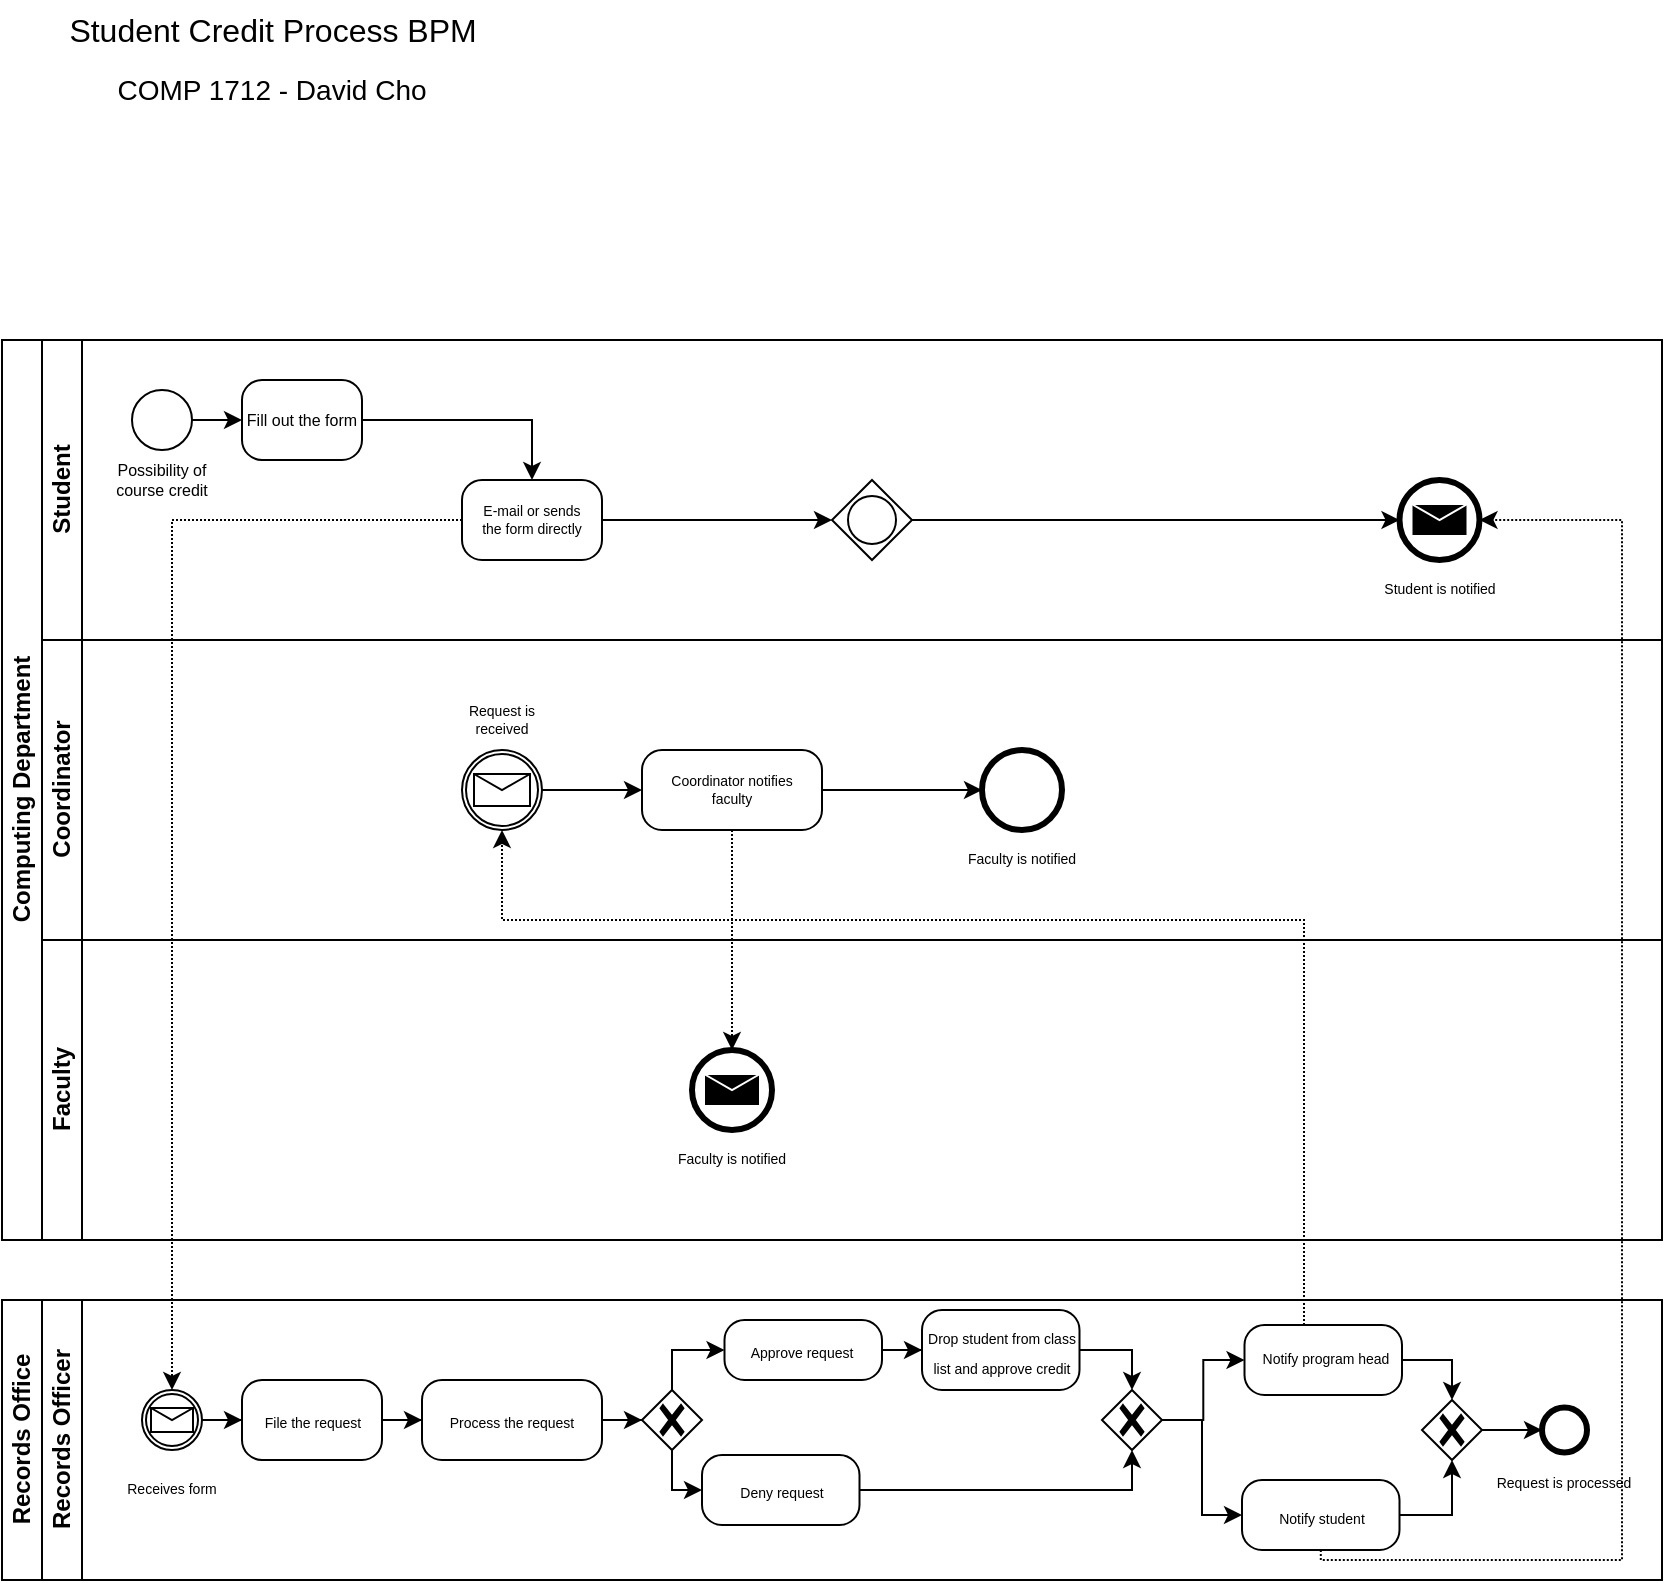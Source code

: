 <mxfile version="20.8.13" type="github">
  <diagram name="Page-1" id="qNks2tY5SsdPoUxaN__0">
    <mxGraphModel dx="775" dy="531" grid="1" gridSize="10" guides="1" tooltips="1" connect="1" arrows="1" fold="1" page="1" pageScale="1" pageWidth="850" pageHeight="1100" math="0" shadow="0">
      <root>
        <mxCell id="0" />
        <mxCell id="1" parent="0" />
        <mxCell id="rDgQw9CvAFv0JFJ6Pj6v-3" value="&lt;div&gt;Computing Department&lt;/div&gt;" style="swimlane;childLayout=stackLayout;resizeParent=1;resizeParentMax=0;horizontal=0;startSize=20;horizontalStack=0;html=1;" parent="1" vertex="1">
          <mxGeometry x="10" y="190" width="830" height="450" as="geometry" />
        </mxCell>
        <mxCell id="rDgQw9CvAFv0JFJ6Pj6v-4" value="Student" style="swimlane;startSize=20;horizontal=0;html=1;" parent="rDgQw9CvAFv0JFJ6Pj6v-3" vertex="1">
          <mxGeometry x="20" width="810" height="150" as="geometry" />
        </mxCell>
        <mxCell id="XUx5dcqfw2Mfjjz4u_Wo-21" value="" style="edgeStyle=orthogonalEdgeStyle;rounded=0;orthogonalLoop=1;jettySize=auto;html=1;" edge="1" parent="rDgQw9CvAFv0JFJ6Pj6v-4" source="3zHVbhgSwmODAuP6RIVM-1" target="DYCgU-3iIGWhfeMWR1PB-68">
          <mxGeometry relative="1" as="geometry" />
        </mxCell>
        <mxCell id="3zHVbhgSwmODAuP6RIVM-1" value="" style="points=[[0.145,0.145,0],[0.5,0,0],[0.855,0.145,0],[1,0.5,0],[0.855,0.855,0],[0.5,1,0],[0.145,0.855,0],[0,0.5,0]];shape=mxgraph.bpmn.event;html=1;verticalLabelPosition=bottom;labelBackgroundColor=#ffffff;verticalAlign=top;align=center;perimeter=ellipsePerimeter;outlineConnect=0;aspect=fixed;outline=standard;symbol=general;" parent="rDgQw9CvAFv0JFJ6Pj6v-4" vertex="1">
          <mxGeometry x="45" y="25" width="30" height="30" as="geometry" />
        </mxCell>
        <mxCell id="3zHVbhgSwmODAuP6RIVM-3" value="Possibility of course credit" style="text;html=1;strokeColor=none;fillColor=none;align=center;verticalAlign=middle;whiteSpace=wrap;rounded=0;fontSize=8;" parent="rDgQw9CvAFv0JFJ6Pj6v-4" vertex="1">
          <mxGeometry x="30" y="55" width="60" height="30" as="geometry" />
        </mxCell>
        <mxCell id="XUx5dcqfw2Mfjjz4u_Wo-91" style="edgeStyle=orthogonalEdgeStyle;rounded=0;orthogonalLoop=1;jettySize=auto;html=1;entryX=0.5;entryY=0;entryDx=0;entryDy=0;entryPerimeter=0;fontSize=14;" edge="1" parent="rDgQw9CvAFv0JFJ6Pj6v-4" source="DYCgU-3iIGWhfeMWR1PB-68" target="3zHVbhgSwmODAuP6RIVM-4">
          <mxGeometry relative="1" as="geometry" />
        </mxCell>
        <mxCell id="DYCgU-3iIGWhfeMWR1PB-68" value="Fill out the form" style="points=[[0.25,0,0],[0.5,0,0],[0.75,0,0],[1,0.25,0],[1,0.5,0],[1,0.75,0],[0.75,1,0],[0.5,1,0],[0.25,1,0],[0,0.75,0],[0,0.5,0],[0,0.25,0]];shape=mxgraph.bpmn.task;whiteSpace=wrap;rectStyle=rounded;size=10;html=1;taskMarker=abstract;fontSize=8;" parent="rDgQw9CvAFv0JFJ6Pj6v-4" vertex="1">
          <mxGeometry x="100" y="20" width="60" height="40" as="geometry" />
        </mxCell>
        <mxCell id="XUx5dcqfw2Mfjjz4u_Wo-68" style="edgeStyle=orthogonalEdgeStyle;rounded=0;orthogonalLoop=1;jettySize=auto;html=1;entryX=0;entryY=0.5;entryDx=0;entryDy=0;entryPerimeter=0;" edge="1" parent="rDgQw9CvAFv0JFJ6Pj6v-4" source="3zHVbhgSwmODAuP6RIVM-4" target="XUx5dcqfw2Mfjjz4u_Wo-67">
          <mxGeometry relative="1" as="geometry" />
        </mxCell>
        <mxCell id="3zHVbhgSwmODAuP6RIVM-4" value="" style="points=[[0.25,0,0],[0.5,0,0],[0.75,0,0],[1,0.25,0],[1,0.5,0],[1,0.75,0],[0.75,1,0],[0.5,1,0],[0.25,1,0],[0,0.75,0],[0,0.5,0],[0,0.25,0]];shape=mxgraph.bpmn.task;whiteSpace=wrap;rectStyle=rounded;size=10;html=1;taskMarker=abstract;" parent="rDgQw9CvAFv0JFJ6Pj6v-4" vertex="1">
          <mxGeometry x="210" y="70" width="70" height="40" as="geometry" />
        </mxCell>
        <mxCell id="XUx5dcqfw2Mfjjz4u_Wo-70" style="edgeStyle=orthogonalEdgeStyle;rounded=0;orthogonalLoop=1;jettySize=auto;html=1;" edge="1" parent="rDgQw9CvAFv0JFJ6Pj6v-4" source="XUx5dcqfw2Mfjjz4u_Wo-67" target="XUx5dcqfw2Mfjjz4u_Wo-69">
          <mxGeometry relative="1" as="geometry" />
        </mxCell>
        <mxCell id="XUx5dcqfw2Mfjjz4u_Wo-67" value="" style="points=[[0.25,0.25,0],[0.5,0,0],[0.75,0.25,0],[1,0.5,0],[0.75,0.75,0],[0.5,1,0],[0.25,0.75,0],[0,0.5,0]];shape=mxgraph.bpmn.gateway2;html=1;verticalLabelPosition=bottom;labelBackgroundColor=#ffffff;verticalAlign=top;align=center;perimeter=rhombusPerimeter;outlineConnect=0;outline=standard;symbol=general;" vertex="1" parent="rDgQw9CvAFv0JFJ6Pj6v-4">
          <mxGeometry x="395" y="70" width="40" height="40" as="geometry" />
        </mxCell>
        <mxCell id="XUx5dcqfw2Mfjjz4u_Wo-69" value="" style="points=[[0.145,0.145,0],[0.5,0,0],[0.855,0.145,0],[1,0.5,0],[0.855,0.855,0],[0.5,1,0],[0.145,0.855,0],[0,0.5,0]];shape=mxgraph.bpmn.event;html=1;verticalLabelPosition=bottom;labelBackgroundColor=#ffffff;verticalAlign=top;align=center;perimeter=ellipsePerimeter;outlineConnect=0;aspect=fixed;outline=end;symbol=message;" vertex="1" parent="rDgQw9CvAFv0JFJ6Pj6v-4">
          <mxGeometry x="678.75" y="70" width="40" height="40" as="geometry" />
        </mxCell>
        <mxCell id="XUx5dcqfw2Mfjjz4u_Wo-71" value="Student is notified" style="text;html=1;strokeColor=none;fillColor=none;align=center;verticalAlign=middle;whiteSpace=wrap;rounded=0;fontSize=7;" vertex="1" parent="rDgQw9CvAFv0JFJ6Pj6v-4">
          <mxGeometry x="668.75" y="110" width="60" height="30" as="geometry" />
        </mxCell>
        <mxCell id="3zHVbhgSwmODAuP6RIVM-8" value="E-mail or sends the form directly" style="text;html=1;strokeColor=none;fillColor=none;align=center;verticalAlign=middle;whiteSpace=wrap;rounded=0;fontSize=7;" parent="rDgQw9CvAFv0JFJ6Pj6v-4" vertex="1">
          <mxGeometry x="215" y="75" width="60" height="30" as="geometry" />
        </mxCell>
        <mxCell id="rDgQw9CvAFv0JFJ6Pj6v-5" value="Coordinator" style="swimlane;startSize=20;horizontal=0;html=1;" parent="rDgQw9CvAFv0JFJ6Pj6v-3" vertex="1">
          <mxGeometry x="20" y="150" width="810" height="150" as="geometry" />
        </mxCell>
        <mxCell id="XUx5dcqfw2Mfjjz4u_Wo-82" style="edgeStyle=orthogonalEdgeStyle;rounded=0;orthogonalLoop=1;jettySize=auto;html=1;entryX=0;entryY=0.5;entryDx=0;entryDy=0;entryPerimeter=0;" edge="1" parent="rDgQw9CvAFv0JFJ6Pj6v-5" source="XUx5dcqfw2Mfjjz4u_Wo-74" target="XUx5dcqfw2Mfjjz4u_Wo-80">
          <mxGeometry relative="1" as="geometry" />
        </mxCell>
        <mxCell id="XUx5dcqfw2Mfjjz4u_Wo-74" value="" style="points=[[0.145,0.145,0],[0.5,0,0],[0.855,0.145,0],[1,0.5,0],[0.855,0.855,0],[0.5,1,0],[0.145,0.855,0],[0,0.5,0]];shape=mxgraph.bpmn.event;html=1;verticalLabelPosition=bottom;labelBackgroundColor=#ffffff;verticalAlign=top;align=center;perimeter=ellipsePerimeter;outlineConnect=0;aspect=fixed;outline=catching;symbol=message;" vertex="1" parent="rDgQw9CvAFv0JFJ6Pj6v-5">
          <mxGeometry x="210" y="55" width="40" height="40" as="geometry" />
        </mxCell>
        <mxCell id="XUx5dcqfw2Mfjjz4u_Wo-77" value="Request is received" style="text;html=1;strokeColor=none;fillColor=none;align=center;verticalAlign=middle;whiteSpace=wrap;rounded=0;fontSize=7;" vertex="1" parent="rDgQw9CvAFv0JFJ6Pj6v-5">
          <mxGeometry x="200" y="25" width="60" height="30" as="geometry" />
        </mxCell>
        <mxCell id="XUx5dcqfw2Mfjjz4u_Wo-84" style="edgeStyle=orthogonalEdgeStyle;rounded=0;orthogonalLoop=1;jettySize=auto;html=1;entryX=0;entryY=0.5;entryDx=0;entryDy=0;entryPerimeter=0;" edge="1" parent="rDgQw9CvAFv0JFJ6Pj6v-5" source="XUx5dcqfw2Mfjjz4u_Wo-80" target="XUx5dcqfw2Mfjjz4u_Wo-83">
          <mxGeometry relative="1" as="geometry" />
        </mxCell>
        <mxCell id="XUx5dcqfw2Mfjjz4u_Wo-80" value="" style="points=[[0.25,0,0],[0.5,0,0],[0.75,0,0],[1,0.25,0],[1,0.5,0],[1,0.75,0],[0.75,1,0],[0.5,1,0],[0.25,1,0],[0,0.75,0],[0,0.5,0],[0,0.25,0]];shape=mxgraph.bpmn.task;whiteSpace=wrap;rectStyle=rounded;size=10;html=1;taskMarker=abstract;" vertex="1" parent="rDgQw9CvAFv0JFJ6Pj6v-5">
          <mxGeometry x="300" y="55" width="90" height="40" as="geometry" />
        </mxCell>
        <mxCell id="XUx5dcqfw2Mfjjz4u_Wo-79" value="Coordinator notifies faculty" style="text;html=1;strokeColor=none;fillColor=none;align=center;verticalAlign=middle;whiteSpace=wrap;rounded=0;fontSize=7;" vertex="1" parent="rDgQw9CvAFv0JFJ6Pj6v-5">
          <mxGeometry x="310" y="60" width="70" height="30" as="geometry" />
        </mxCell>
        <mxCell id="XUx5dcqfw2Mfjjz4u_Wo-83" value="" style="points=[[0.145,0.145,0],[0.5,0,0],[0.855,0.145,0],[1,0.5,0],[0.855,0.855,0],[0.5,1,0],[0.145,0.855,0],[0,0.5,0]];shape=mxgraph.bpmn.event;html=1;verticalLabelPosition=bottom;labelBackgroundColor=#ffffff;verticalAlign=top;align=center;perimeter=ellipsePerimeter;outlineConnect=0;aspect=fixed;outline=end;symbol=terminate2;" vertex="1" parent="rDgQw9CvAFv0JFJ6Pj6v-5">
          <mxGeometry x="470" y="55" width="40" height="40" as="geometry" />
        </mxCell>
        <mxCell id="XUx5dcqfw2Mfjjz4u_Wo-85" value="Faculty is notified" style="text;html=1;strokeColor=none;fillColor=none;align=center;verticalAlign=middle;whiteSpace=wrap;rounded=0;fontSize=7;" vertex="1" parent="rDgQw9CvAFv0JFJ6Pj6v-5">
          <mxGeometry x="455" y="95" width="70" height="30" as="geometry" />
        </mxCell>
        <mxCell id="XUx5dcqfw2Mfjjz4u_Wo-87" style="edgeStyle=orthogonalEdgeStyle;rounded=0;orthogonalLoop=1;jettySize=auto;html=1;dashed=1;dashPattern=1 1;" edge="1" parent="rDgQw9CvAFv0JFJ6Pj6v-3" source="XUx5dcqfw2Mfjjz4u_Wo-80" target="XUx5dcqfw2Mfjjz4u_Wo-86">
          <mxGeometry relative="1" as="geometry" />
        </mxCell>
        <mxCell id="rDgQw9CvAFv0JFJ6Pj6v-6" value="Faculty" style="swimlane;startSize=20;horizontal=0;html=1;" parent="rDgQw9CvAFv0JFJ6Pj6v-3" vertex="1">
          <mxGeometry x="20" y="300" width="810" height="150" as="geometry" />
        </mxCell>
        <mxCell id="XUx5dcqfw2Mfjjz4u_Wo-86" value="" style="points=[[0.145,0.145,0],[0.5,0,0],[0.855,0.145,0],[1,0.5,0],[0.855,0.855,0],[0.5,1,0],[0.145,0.855,0],[0,0.5,0]];shape=mxgraph.bpmn.event;html=1;verticalLabelPosition=bottom;labelBackgroundColor=#ffffff;verticalAlign=top;align=center;perimeter=ellipsePerimeter;outlineConnect=0;aspect=fixed;outline=end;symbol=message;" vertex="1" parent="rDgQw9CvAFv0JFJ6Pj6v-6">
          <mxGeometry x="325" y="55" width="40" height="40" as="geometry" />
        </mxCell>
        <mxCell id="XUx5dcqfw2Mfjjz4u_Wo-88" value="Faculty is notified" style="text;html=1;strokeColor=none;fillColor=none;align=center;verticalAlign=middle;whiteSpace=wrap;rounded=0;fontSize=7;" vertex="1" parent="rDgQw9CvAFv0JFJ6Pj6v-6">
          <mxGeometry x="310" y="95" width="70" height="30" as="geometry" />
        </mxCell>
        <mxCell id="XUx5dcqfw2Mfjjz4u_Wo-1" value="&lt;div&gt;Records Office&lt;br&gt;&lt;/div&gt;" style="swimlane;childLayout=stackLayout;resizeParent=1;resizeParentMax=0;horizontal=0;startSize=20;horizontalStack=0;html=1;" vertex="1" parent="1">
          <mxGeometry x="10" y="670" width="830" height="140" as="geometry" />
        </mxCell>
        <mxCell id="XUx5dcqfw2Mfjjz4u_Wo-2" value="Records Officer" style="swimlane;startSize=20;horizontal=0;html=1;" vertex="1" parent="XUx5dcqfw2Mfjjz4u_Wo-1">
          <mxGeometry x="20" width="810" height="140" as="geometry" />
        </mxCell>
        <mxCell id="XUx5dcqfw2Mfjjz4u_Wo-27" style="edgeStyle=orthogonalEdgeStyle;rounded=0;orthogonalLoop=1;jettySize=auto;html=1;entryX=0;entryY=0.5;entryDx=0;entryDy=0;entryPerimeter=0;" edge="1" parent="XUx5dcqfw2Mfjjz4u_Wo-2" source="XUx5dcqfw2Mfjjz4u_Wo-25" target="DYCgU-3iIGWhfeMWR1PB-17">
          <mxGeometry relative="1" as="geometry" />
        </mxCell>
        <mxCell id="XUx5dcqfw2Mfjjz4u_Wo-25" value="" style="points=[[0.145,0.145,0],[0.5,0,0],[0.855,0.145,0],[1,0.5,0],[0.855,0.855,0],[0.5,1,0],[0.145,0.855,0],[0,0.5,0]];shape=mxgraph.bpmn.event;html=1;verticalLabelPosition=bottom;labelBackgroundColor=#ffffff;verticalAlign=top;align=center;perimeter=ellipsePerimeter;outlineConnect=0;aspect=fixed;outline=catching;symbol=message;" vertex="1" parent="XUx5dcqfw2Mfjjz4u_Wo-2">
          <mxGeometry x="50" y="45" width="30" height="30" as="geometry" />
        </mxCell>
        <mxCell id="DYCgU-3iIGWhfeMWR1PB-10" value="Receives form" style="text;html=1;strokeColor=none;fillColor=none;align=center;verticalAlign=middle;whiteSpace=wrap;rounded=0;fontSize=7;" parent="XUx5dcqfw2Mfjjz4u_Wo-2" vertex="1">
          <mxGeometry x="35" y="80" width="60" height="30" as="geometry" />
        </mxCell>
        <mxCell id="XUx5dcqfw2Mfjjz4u_Wo-32" style="edgeStyle=orthogonalEdgeStyle;rounded=0;orthogonalLoop=1;jettySize=auto;html=1;entryX=0;entryY=0.5;entryDx=0;entryDy=0;entryPerimeter=0;" edge="1" parent="XUx5dcqfw2Mfjjz4u_Wo-2" source="DYCgU-3iIGWhfeMWR1PB-17" target="XUx5dcqfw2Mfjjz4u_Wo-28">
          <mxGeometry relative="1" as="geometry" />
        </mxCell>
        <mxCell id="DYCgU-3iIGWhfeMWR1PB-17" value="" style="points=[[0.25,0,0],[0.5,0,0],[0.75,0,0],[1,0.25,0],[1,0.5,0],[1,0.75,0],[0.75,1,0],[0.5,1,0],[0.25,1,0],[0,0.75,0],[0,0.5,0],[0,0.25,0]];shape=mxgraph.bpmn.task;whiteSpace=wrap;rectStyle=rounded;size=10;html=1;taskMarker=abstract;" parent="XUx5dcqfw2Mfjjz4u_Wo-2" vertex="1">
          <mxGeometry x="100" y="40" width="70" height="40" as="geometry" />
        </mxCell>
        <mxCell id="DYCgU-3iIGWhfeMWR1PB-18" value="&lt;font style=&quot;font-size: 7px;&quot;&gt;File the request&lt;br&gt;&lt;/font&gt;" style="text;html=1;strokeColor=none;fillColor=none;align=center;verticalAlign=middle;whiteSpace=wrap;rounded=0;" parent="XUx5dcqfw2Mfjjz4u_Wo-2" vertex="1">
          <mxGeometry x="102.5" y="47.5" width="65" height="25" as="geometry" />
        </mxCell>
        <mxCell id="XUx5dcqfw2Mfjjz4u_Wo-35" style="edgeStyle=orthogonalEdgeStyle;rounded=0;orthogonalLoop=1;jettySize=auto;html=1;" edge="1" parent="XUx5dcqfw2Mfjjz4u_Wo-2" source="XUx5dcqfw2Mfjjz4u_Wo-28" target="XUx5dcqfw2Mfjjz4u_Wo-33">
          <mxGeometry relative="1" as="geometry" />
        </mxCell>
        <mxCell id="XUx5dcqfw2Mfjjz4u_Wo-28" value="" style="points=[[0.25,0,0],[0.5,0,0],[0.75,0,0],[1,0.25,0],[1,0.5,0],[1,0.75,0],[0.75,1,0],[0.5,1,0],[0.25,1,0],[0,0.75,0],[0,0.5,0],[0,0.25,0]];shape=mxgraph.bpmn.task;whiteSpace=wrap;rectStyle=rounded;size=10;html=1;taskMarker=abstract;" vertex="1" parent="XUx5dcqfw2Mfjjz4u_Wo-2">
          <mxGeometry x="190" y="40" width="90" height="40" as="geometry" />
        </mxCell>
        <mxCell id="XUx5dcqfw2Mfjjz4u_Wo-29" value="&lt;font style=&quot;font-size: 7px;&quot;&gt;Process the request&lt;br&gt;&lt;/font&gt;" style="text;html=1;strokeColor=none;fillColor=none;align=center;verticalAlign=middle;whiteSpace=wrap;rounded=0;" vertex="1" parent="XUx5dcqfw2Mfjjz4u_Wo-2">
          <mxGeometry x="196.25" y="47.5" width="77.5" height="25" as="geometry" />
        </mxCell>
        <mxCell id="XUx5dcqfw2Mfjjz4u_Wo-41" style="edgeStyle=orthogonalEdgeStyle;rounded=0;orthogonalLoop=1;jettySize=auto;html=1;entryX=0;entryY=0.5;entryDx=0;entryDy=0;entryPerimeter=0;" edge="1" parent="XUx5dcqfw2Mfjjz4u_Wo-2" source="XUx5dcqfw2Mfjjz4u_Wo-33" target="XUx5dcqfw2Mfjjz4u_Wo-37">
          <mxGeometry relative="1" as="geometry">
            <Array as="points">
              <mxPoint x="315" y="25" />
            </Array>
          </mxGeometry>
        </mxCell>
        <mxCell id="XUx5dcqfw2Mfjjz4u_Wo-42" style="edgeStyle=orthogonalEdgeStyle;rounded=0;orthogonalLoop=1;jettySize=auto;html=1;entryX=0;entryY=0.5;entryDx=0;entryDy=0;entryPerimeter=0;" edge="1" parent="XUx5dcqfw2Mfjjz4u_Wo-2" source="XUx5dcqfw2Mfjjz4u_Wo-33" target="XUx5dcqfw2Mfjjz4u_Wo-38">
          <mxGeometry relative="1" as="geometry" />
        </mxCell>
        <mxCell id="XUx5dcqfw2Mfjjz4u_Wo-33" value="" style="points=[[0.25,0.25,0],[0.5,0,0],[0.75,0.25,0],[1,0.5,0],[0.75,0.75,0],[0.5,1,0],[0.25,0.75,0],[0,0.5,0]];shape=mxgraph.bpmn.gateway2;html=1;verticalLabelPosition=bottom;labelBackgroundColor=#ffffff;verticalAlign=top;align=center;perimeter=rhombusPerimeter;outlineConnect=0;outline=none;symbol=none;gwType=exclusive;" vertex="1" parent="XUx5dcqfw2Mfjjz4u_Wo-2">
          <mxGeometry x="300" y="45" width="30" height="30" as="geometry" />
        </mxCell>
        <mxCell id="XUx5dcqfw2Mfjjz4u_Wo-46" style="edgeStyle=orthogonalEdgeStyle;rounded=0;orthogonalLoop=1;jettySize=auto;html=1;entryX=0;entryY=0.5;entryDx=0;entryDy=0;entryPerimeter=0;" edge="1" parent="XUx5dcqfw2Mfjjz4u_Wo-2" source="XUx5dcqfw2Mfjjz4u_Wo-37" target="XUx5dcqfw2Mfjjz4u_Wo-44">
          <mxGeometry relative="1" as="geometry" />
        </mxCell>
        <mxCell id="XUx5dcqfw2Mfjjz4u_Wo-37" value="" style="points=[[0.25,0,0],[0.5,0,0],[0.75,0,0],[1,0.25,0],[1,0.5,0],[1,0.75,0],[0.75,1,0],[0.5,1,0],[0.25,1,0],[0,0.75,0],[0,0.5,0],[0,0.25,0]];shape=mxgraph.bpmn.task;whiteSpace=wrap;rectStyle=rounded;size=10;html=1;taskMarker=abstract;" vertex="1" parent="XUx5dcqfw2Mfjjz4u_Wo-2">
          <mxGeometry x="341.25" y="10" width="78.75" height="30" as="geometry" />
        </mxCell>
        <mxCell id="XUx5dcqfw2Mfjjz4u_Wo-38" value="" style="points=[[0.25,0,0],[0.5,0,0],[0.75,0,0],[1,0.25,0],[1,0.5,0],[1,0.75,0],[0.75,1,0],[0.5,1,0],[0.25,1,0],[0,0.75,0],[0,0.5,0],[0,0.25,0]];shape=mxgraph.bpmn.task;whiteSpace=wrap;rectStyle=rounded;size=10;html=1;taskMarker=abstract;" vertex="1" parent="XUx5dcqfw2Mfjjz4u_Wo-2">
          <mxGeometry x="330" y="77.5" width="78.75" height="35" as="geometry" />
        </mxCell>
        <mxCell id="XUx5dcqfw2Mfjjz4u_Wo-39" value="&lt;font style=&quot;font-size: 7px;&quot;&gt;Approve request&lt;br&gt;&lt;/font&gt;" style="text;html=1;strokeColor=none;fillColor=none;align=center;verticalAlign=middle;whiteSpace=wrap;rounded=0;" vertex="1" parent="XUx5dcqfw2Mfjjz4u_Wo-2">
          <mxGeometry x="341.25" y="16.25" width="77.5" height="17.5" as="geometry" />
        </mxCell>
        <mxCell id="XUx5dcqfw2Mfjjz4u_Wo-50" style="edgeStyle=orthogonalEdgeStyle;rounded=0;orthogonalLoop=1;jettySize=auto;html=1;entryX=0.5;entryY=1;entryDx=0;entryDy=0;entryPerimeter=0;" edge="1" parent="XUx5dcqfw2Mfjjz4u_Wo-2" source="XUx5dcqfw2Mfjjz4u_Wo-40" target="XUx5dcqfw2Mfjjz4u_Wo-47">
          <mxGeometry relative="1" as="geometry" />
        </mxCell>
        <mxCell id="XUx5dcqfw2Mfjjz4u_Wo-40" value="&lt;font style=&quot;font-size: 7px;&quot;&gt;Deny request&lt;br&gt;&lt;/font&gt;" style="text;html=1;strokeColor=none;fillColor=none;align=center;verticalAlign=middle;whiteSpace=wrap;rounded=0;" vertex="1" parent="XUx5dcqfw2Mfjjz4u_Wo-2">
          <mxGeometry x="331.25" y="82.5" width="77.5" height="25" as="geometry" />
        </mxCell>
        <mxCell id="XUx5dcqfw2Mfjjz4u_Wo-49" style="edgeStyle=orthogonalEdgeStyle;rounded=0;orthogonalLoop=1;jettySize=auto;html=1;entryX=0.5;entryY=0;entryDx=0;entryDy=0;entryPerimeter=0;" edge="1" parent="XUx5dcqfw2Mfjjz4u_Wo-2" source="XUx5dcqfw2Mfjjz4u_Wo-44" target="XUx5dcqfw2Mfjjz4u_Wo-47">
          <mxGeometry relative="1" as="geometry" />
        </mxCell>
        <mxCell id="XUx5dcqfw2Mfjjz4u_Wo-44" value="" style="points=[[0.25,0,0],[0.5,0,0],[0.75,0,0],[1,0.25,0],[1,0.5,0],[1,0.75,0],[0.75,1,0],[0.5,1,0],[0.25,1,0],[0,0.75,0],[0,0.5,0],[0,0.25,0]];shape=mxgraph.bpmn.task;whiteSpace=wrap;rectStyle=rounded;size=10;html=1;taskMarker=abstract;" vertex="1" parent="XUx5dcqfw2Mfjjz4u_Wo-2">
          <mxGeometry x="440" y="5" width="78.75" height="40" as="geometry" />
        </mxCell>
        <mxCell id="XUx5dcqfw2Mfjjz4u_Wo-43" value="&lt;font style=&quot;font-size: 7px;&quot;&gt;Drop student from class list and approve credit&lt;br&gt;&lt;/font&gt;" style="text;html=1;strokeColor=none;fillColor=none;align=center;verticalAlign=middle;whiteSpace=wrap;rounded=0;" vertex="1" parent="XUx5dcqfw2Mfjjz4u_Wo-2">
          <mxGeometry x="441.25" y="16.25" width="77.5" height="17.5" as="geometry" />
        </mxCell>
        <mxCell id="XUx5dcqfw2Mfjjz4u_Wo-55" style="edgeStyle=orthogonalEdgeStyle;rounded=0;orthogonalLoop=1;jettySize=auto;html=1;entryX=0;entryY=0.5;entryDx=0;entryDy=0;entryPerimeter=0;" edge="1" parent="XUx5dcqfw2Mfjjz4u_Wo-2" source="XUx5dcqfw2Mfjjz4u_Wo-47" target="XUx5dcqfw2Mfjjz4u_Wo-52">
          <mxGeometry relative="1" as="geometry" />
        </mxCell>
        <mxCell id="XUx5dcqfw2Mfjjz4u_Wo-57" style="edgeStyle=orthogonalEdgeStyle;rounded=0;orthogonalLoop=1;jettySize=auto;html=1;entryX=0;entryY=0.5;entryDx=0;entryDy=0;entryPerimeter=0;" edge="1" parent="XUx5dcqfw2Mfjjz4u_Wo-2" source="XUx5dcqfw2Mfjjz4u_Wo-47" target="XUx5dcqfw2Mfjjz4u_Wo-53">
          <mxGeometry relative="1" as="geometry" />
        </mxCell>
        <mxCell id="XUx5dcqfw2Mfjjz4u_Wo-47" value="" style="points=[[0.25,0.25,0],[0.5,0,0],[0.75,0.25,0],[1,0.5,0],[0.75,0.75,0],[0.5,1,0],[0.25,0.75,0],[0,0.5,0]];shape=mxgraph.bpmn.gateway2;html=1;verticalLabelPosition=bottom;labelBackgroundColor=#ffffff;verticalAlign=top;align=center;perimeter=rhombusPerimeter;outlineConnect=0;outline=none;symbol=none;gwType=exclusive;" vertex="1" parent="XUx5dcqfw2Mfjjz4u_Wo-2">
          <mxGeometry x="530" y="45" width="30" height="30" as="geometry" />
        </mxCell>
        <mxCell id="XUx5dcqfw2Mfjjz4u_Wo-59" style="edgeStyle=orthogonalEdgeStyle;rounded=0;orthogonalLoop=1;jettySize=auto;html=1;entryX=0.5;entryY=0;entryDx=0;entryDy=0;entryPerimeter=0;" edge="1" parent="XUx5dcqfw2Mfjjz4u_Wo-2" source="XUx5dcqfw2Mfjjz4u_Wo-52" target="XUx5dcqfw2Mfjjz4u_Wo-58">
          <mxGeometry relative="1" as="geometry" />
        </mxCell>
        <mxCell id="XUx5dcqfw2Mfjjz4u_Wo-52" value="" style="points=[[0.25,0,0],[0.5,0,0],[0.75,0,0],[1,0.25,0],[1,0.5,0],[1,0.75,0],[0.75,1,0],[0.5,1,0],[0.25,1,0],[0,0.75,0],[0,0.5,0],[0,0.25,0]];shape=mxgraph.bpmn.task;whiteSpace=wrap;rectStyle=rounded;size=10;html=1;taskMarker=abstract;" vertex="1" parent="XUx5dcqfw2Mfjjz4u_Wo-2">
          <mxGeometry x="601.25" y="12.5" width="78.75" height="35" as="geometry" />
        </mxCell>
        <mxCell id="XUx5dcqfw2Mfjjz4u_Wo-51" value="&lt;font style=&quot;font-size: 7px;&quot;&gt;Notify program head&lt;br&gt;&lt;/font&gt;" style="text;html=1;strokeColor=none;fillColor=none;align=center;verticalAlign=middle;whiteSpace=wrap;rounded=0;" vertex="1" parent="XUx5dcqfw2Mfjjz4u_Wo-2">
          <mxGeometry x="602.5" y="15" width="77.5" height="25" as="geometry" />
        </mxCell>
        <mxCell id="XUx5dcqfw2Mfjjz4u_Wo-61" style="edgeStyle=orthogonalEdgeStyle;rounded=0;orthogonalLoop=1;jettySize=auto;html=1;entryX=0.5;entryY=1;entryDx=0;entryDy=0;entryPerimeter=0;" edge="1" parent="XUx5dcqfw2Mfjjz4u_Wo-2" source="XUx5dcqfw2Mfjjz4u_Wo-53" target="XUx5dcqfw2Mfjjz4u_Wo-58">
          <mxGeometry relative="1" as="geometry" />
        </mxCell>
        <mxCell id="XUx5dcqfw2Mfjjz4u_Wo-53" value="" style="points=[[0.25,0,0],[0.5,0,0],[0.75,0,0],[1,0.25,0],[1,0.5,0],[1,0.75,0],[0.75,1,0],[0.5,1,0],[0.25,1,0],[0,0.75,0],[0,0.5,0],[0,0.25,0]];shape=mxgraph.bpmn.task;whiteSpace=wrap;rectStyle=rounded;size=10;html=1;taskMarker=abstract;" vertex="1" parent="XUx5dcqfw2Mfjjz4u_Wo-2">
          <mxGeometry x="600" y="90" width="78.75" height="35" as="geometry" />
        </mxCell>
        <mxCell id="XUx5dcqfw2Mfjjz4u_Wo-54" value="&lt;font style=&quot;font-size: 7px;&quot;&gt;Notify student&lt;br&gt;&lt;/font&gt;" style="text;html=1;strokeColor=none;fillColor=none;align=center;verticalAlign=middle;whiteSpace=wrap;rounded=0;" vertex="1" parent="XUx5dcqfw2Mfjjz4u_Wo-2">
          <mxGeometry x="601.25" y="95" width="77.5" height="25" as="geometry" />
        </mxCell>
        <mxCell id="XUx5dcqfw2Mfjjz4u_Wo-64" style="edgeStyle=orthogonalEdgeStyle;rounded=0;orthogonalLoop=1;jettySize=auto;html=1;" edge="1" parent="XUx5dcqfw2Mfjjz4u_Wo-2" source="XUx5dcqfw2Mfjjz4u_Wo-58" target="XUx5dcqfw2Mfjjz4u_Wo-63">
          <mxGeometry relative="1" as="geometry" />
        </mxCell>
        <mxCell id="XUx5dcqfw2Mfjjz4u_Wo-58" value="" style="points=[[0.25,0.25,0],[0.5,0,0],[0.75,0.25,0],[1,0.5,0],[0.75,0.75,0],[0.5,1,0],[0.25,0.75,0],[0,0.5,0]];shape=mxgraph.bpmn.gateway2;html=1;verticalLabelPosition=bottom;labelBackgroundColor=#ffffff;verticalAlign=top;align=center;perimeter=rhombusPerimeter;outlineConnect=0;outline=none;symbol=none;gwType=exclusive;" vertex="1" parent="XUx5dcqfw2Mfjjz4u_Wo-2">
          <mxGeometry x="690" y="50" width="30" height="30" as="geometry" />
        </mxCell>
        <mxCell id="XUx5dcqfw2Mfjjz4u_Wo-63" value="" style="points=[[0.145,0.145,0],[0.5,0,0],[0.855,0.145,0],[1,0.5,0],[0.855,0.855,0],[0.5,1,0],[0.145,0.855,0],[0,0.5,0]];shape=mxgraph.bpmn.event;html=1;verticalLabelPosition=bottom;labelBackgroundColor=#ffffff;verticalAlign=top;align=center;perimeter=ellipsePerimeter;outlineConnect=0;aspect=fixed;outline=end;symbol=terminate2;" vertex="1" parent="XUx5dcqfw2Mfjjz4u_Wo-2">
          <mxGeometry x="750" y="53.75" width="22.5" height="22.5" as="geometry" />
        </mxCell>
        <mxCell id="XUx5dcqfw2Mfjjz4u_Wo-65" value="&lt;font style=&quot;font-size: 7px;&quot;&gt;Request is processed&lt;br&gt;&lt;/font&gt;" style="text;html=1;strokeColor=none;fillColor=none;align=center;verticalAlign=middle;whiteSpace=wrap;rounded=0;" vertex="1" parent="XUx5dcqfw2Mfjjz4u_Wo-2">
          <mxGeometry x="726.25" y="77.5" width="70" height="25" as="geometry" />
        </mxCell>
        <mxCell id="XUx5dcqfw2Mfjjz4u_Wo-26" style="edgeStyle=orthogonalEdgeStyle;rounded=0;orthogonalLoop=1;jettySize=auto;html=1;entryX=0.5;entryY=0;entryDx=0;entryDy=0;entryPerimeter=0;dashed=1;dashPattern=1 1;" edge="1" parent="1" source="3zHVbhgSwmODAuP6RIVM-4" target="XUx5dcqfw2Mfjjz4u_Wo-25">
          <mxGeometry relative="1" as="geometry">
            <mxPoint x="230.0" y="540" as="targetPoint" />
          </mxGeometry>
        </mxCell>
        <mxCell id="XUx5dcqfw2Mfjjz4u_Wo-73" style="edgeStyle=orthogonalEdgeStyle;rounded=0;orthogonalLoop=1;jettySize=auto;html=1;entryX=1;entryY=0.5;entryDx=0;entryDy=0;entryPerimeter=0;dashed=1;dashPattern=1 1;" edge="1" parent="1" source="XUx5dcqfw2Mfjjz4u_Wo-53" target="XUx5dcqfw2Mfjjz4u_Wo-69">
          <mxGeometry relative="1" as="geometry">
            <Array as="points">
              <mxPoint x="669" y="800" />
              <mxPoint x="820" y="800" />
              <mxPoint x="820" y="280" />
            </Array>
          </mxGeometry>
        </mxCell>
        <mxCell id="XUx5dcqfw2Mfjjz4u_Wo-76" style="edgeStyle=orthogonalEdgeStyle;rounded=0;orthogonalLoop=1;jettySize=auto;html=1;dashed=1;dashPattern=1 1;" edge="1" parent="1" source="XUx5dcqfw2Mfjjz4u_Wo-52" target="XUx5dcqfw2Mfjjz4u_Wo-74">
          <mxGeometry relative="1" as="geometry">
            <Array as="points">
              <mxPoint x="661" y="480" />
              <mxPoint x="260" y="480" />
            </Array>
          </mxGeometry>
        </mxCell>
        <mxCell id="XUx5dcqfw2Mfjjz4u_Wo-89" value="Student Credit Process BPM" style="text;html=1;align=center;verticalAlign=middle;resizable=0;points=[];autosize=1;strokeColor=none;fillColor=none;fontSize=16;" vertex="1" parent="1">
          <mxGeometry x="30" y="20" width="230" height="30" as="geometry" />
        </mxCell>
        <mxCell id="XUx5dcqfw2Mfjjz4u_Wo-90" value="COMP 1712 - David Cho " style="text;html=1;strokeColor=none;fillColor=none;align=center;verticalAlign=middle;whiteSpace=wrap;rounded=0;fontSize=14;" vertex="1" parent="1">
          <mxGeometry x="30" y="50" width="230" height="30" as="geometry" />
        </mxCell>
      </root>
    </mxGraphModel>
  </diagram>
</mxfile>
